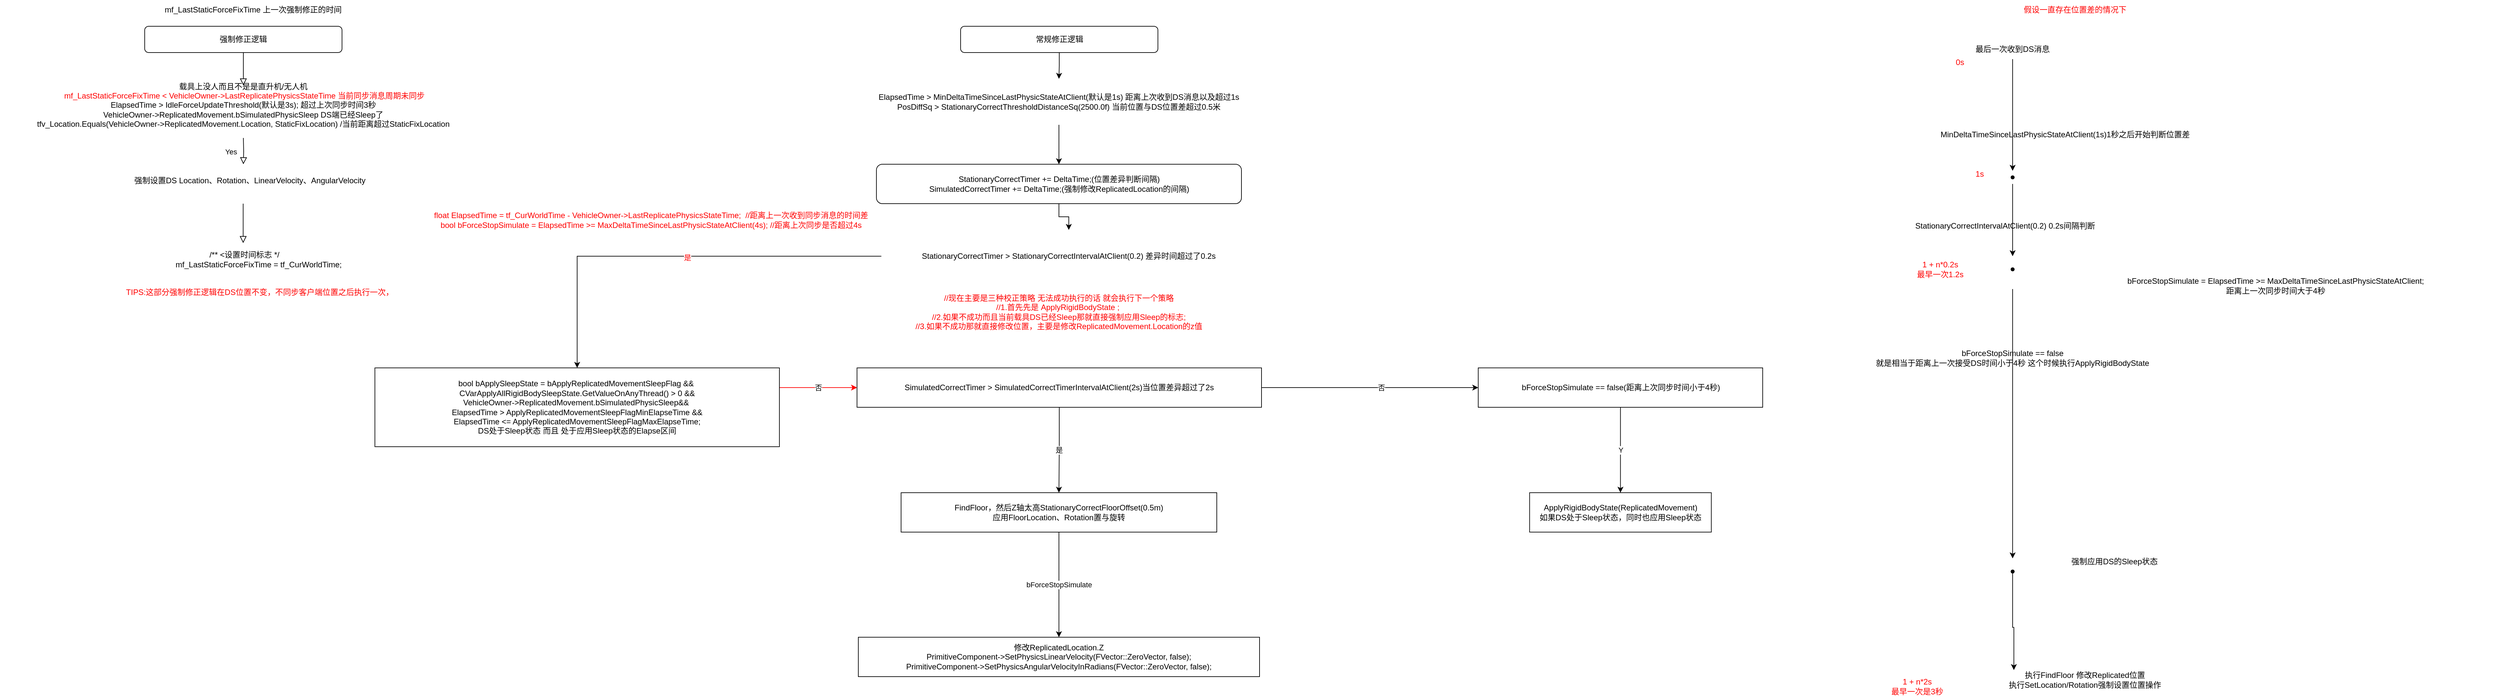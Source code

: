 <mxfile version="17.1.1" type="github">
  <diagram id="C5RBs43oDa-KdzZeNtuy" name="Page-1">
    <mxGraphModel dx="2858" dy="1089" grid="1" gridSize="10" guides="1" tooltips="1" connect="1" arrows="1" fold="1" page="1" pageScale="1" pageWidth="827" pageHeight="1169" math="0" shadow="0">
      <root>
        <mxCell id="WIyWlLk6GJQsqaUBKTNV-0" />
        <mxCell id="WIyWlLk6GJQsqaUBKTNV-1" parent="WIyWlLk6GJQsqaUBKTNV-0" />
        <mxCell id="WIyWlLk6GJQsqaUBKTNV-2" value="" style="rounded=0;html=1;jettySize=auto;orthogonalLoop=1;fontSize=11;endArrow=block;endFill=0;endSize=8;strokeWidth=1;shadow=0;labelBackgroundColor=none;edgeStyle=orthogonalEdgeStyle;" parent="WIyWlLk6GJQsqaUBKTNV-1" source="WIyWlLk6GJQsqaUBKTNV-3" edge="1">
          <mxGeometry relative="1" as="geometry">
            <mxPoint x="220" y="170" as="targetPoint" />
          </mxGeometry>
        </mxCell>
        <mxCell id="WIyWlLk6GJQsqaUBKTNV-3" value="强制修正逻辑" style="rounded=1;whiteSpace=wrap;html=1;fontSize=12;glass=0;strokeWidth=1;shadow=0;" parent="WIyWlLk6GJQsqaUBKTNV-1" vertex="1">
          <mxGeometry x="70" y="80" width="300" height="40" as="geometry" />
        </mxCell>
        <mxCell id="WIyWlLk6GJQsqaUBKTNV-4" value="Yes" style="rounded=0;html=1;jettySize=auto;orthogonalLoop=1;fontSize=11;endArrow=block;endFill=0;endSize=8;strokeWidth=1;shadow=0;labelBackgroundColor=none;edgeStyle=orthogonalEdgeStyle;" parent="WIyWlLk6GJQsqaUBKTNV-1" edge="1">
          <mxGeometry y="20" relative="1" as="geometry">
            <mxPoint as="offset" />
            <mxPoint x="220" y="250" as="sourcePoint" />
            <mxPoint x="220" y="290" as="targetPoint" />
          </mxGeometry>
        </mxCell>
        <mxCell id="WIyWlLk6GJQsqaUBKTNV-8" value="" style="rounded=0;html=1;jettySize=auto;orthogonalLoop=1;fontSize=11;endArrow=block;endFill=0;endSize=8;strokeWidth=1;shadow=0;labelBackgroundColor=none;edgeStyle=orthogonalEdgeStyle;" parent="WIyWlLk6GJQsqaUBKTNV-1" edge="1">
          <mxGeometry x="0.333" y="20" relative="1" as="geometry">
            <mxPoint as="offset" />
            <mxPoint x="219.71" y="350" as="sourcePoint" />
            <mxPoint x="219.71" y="410" as="targetPoint" />
          </mxGeometry>
        </mxCell>
        <mxCell id="9Tid-Hz9NfJKpIZ19I31-0" value="&lt;span&gt; &lt;/span&gt;&lt;font color=&quot;#ff0000&quot;&gt;float ElapsedTime = tf_CurWorldTime - VehicleOwner-&amp;gt;LastReplicatePhysicsStateTime;&amp;nbsp; //距离上一次收到同步消息的时间差&lt;br&gt;&lt;span&gt; &lt;/span&gt;bool bForceStopSimulate = ElapsedTime &amp;gt;= MaxDeltaTimeSinceLastPhysicStateAtClient(4s); //距离上次同步是否超过4s&lt;/font&gt;" style="text;html=1;strokeColor=none;fillColor=none;align=center;verticalAlign=middle;whiteSpace=wrap;rounded=0;" parent="WIyWlLk6GJQsqaUBKTNV-1" vertex="1">
          <mxGeometry x="370" y="360" width="940" height="30" as="geometry" />
        </mxCell>
        <mxCell id="9Tid-Hz9NfJKpIZ19I31-1" value="mf_LastStaticForceFixTime 上一次强制修正的时间" style="text;html=1;strokeColor=none;fillColor=none;align=center;verticalAlign=middle;whiteSpace=wrap;rounded=0;" parent="WIyWlLk6GJQsqaUBKTNV-1" vertex="1">
          <mxGeometry x="40" y="40" width="390" height="30" as="geometry" />
        </mxCell>
        <mxCell id="9Tid-Hz9NfJKpIZ19I31-2" value="载具上没人而且不是是直升机/无人机&lt;br&gt;&lt;font color=&quot;#ff0000&quot;&gt;&amp;nbsp;mf_LastStaticForceFixTime &amp;lt; VehicleOwner-&amp;gt;LastReplicatePhysicsStateTime 当前同步消息周期未同步&lt;/font&gt;&lt;br&gt;ElapsedTime &amp;gt; IdleForceUpdateThreshold(默认是3s); 超过上次同步时间3秒&lt;br&gt;VehicleOwner-&amp;gt;ReplicatedMovement.bSimulatedPhysicSleep DS端已经Sleep了&lt;br&gt;tfv_Location.Equals(VehicleOwner-&amp;gt;ReplicatedMovement.Location, StaticFixLocation) /当前距离超过StaticFixLocation" style="text;html=1;strokeColor=none;fillColor=none;align=center;verticalAlign=middle;whiteSpace=wrap;rounded=0;" parent="WIyWlLk6GJQsqaUBKTNV-1" vertex="1">
          <mxGeometry x="-150" y="160" width="740" height="80" as="geometry" />
        </mxCell>
        <mxCell id="9Tid-Hz9NfJKpIZ19I31-4" value="强制设置DS Location、Rotation、LinearVelocity、AngularVelocity" style="text;html=1;strokeColor=none;fillColor=none;align=center;verticalAlign=middle;whiteSpace=wrap;rounded=0;" parent="WIyWlLk6GJQsqaUBKTNV-1" vertex="1">
          <mxGeometry x="10" y="300" width="440" height="30" as="geometry" />
        </mxCell>
        <mxCell id="9Tid-Hz9NfJKpIZ19I31-5" value="&lt;div&gt;&amp;nbsp; &amp;nbsp; &amp;nbsp; &amp;nbsp;/**&lt;span&gt; &lt;/span&gt;&amp;lt;设置时间标志 */&lt;/div&gt;&lt;div&gt;&amp;nbsp; &amp;nbsp; &amp;nbsp; &amp;nbsp; &amp;nbsp; &amp;nbsp; &amp;nbsp; &amp;nbsp; &amp;nbsp; &amp;nbsp; mf_LastStaticForceFixTime = tf_CurWorldTime;&lt;/div&gt;" style="text;html=1;strokeColor=none;fillColor=none;align=center;verticalAlign=middle;whiteSpace=wrap;rounded=0;" parent="WIyWlLk6GJQsqaUBKTNV-1" vertex="1">
          <mxGeometry y="420" width="420" height="30" as="geometry" />
        </mxCell>
        <mxCell id="9Tid-Hz9NfJKpIZ19I31-6" value="&lt;font color=&quot;#ff0000&quot;&gt;TIPS:这部分强制修正逻辑在DS位置不变，不同步客户端位置之后执行一次，&lt;/font&gt;" style="text;html=1;strokeColor=none;fillColor=none;align=center;verticalAlign=middle;whiteSpace=wrap;rounded=0;" parent="WIyWlLk6GJQsqaUBKTNV-1" vertex="1">
          <mxGeometry x="-40" y="470" width="570" height="30" as="geometry" />
        </mxCell>
        <mxCell id="vx1GTUyJyXZeUmgupxp1-21" style="edgeStyle=orthogonalEdgeStyle;rounded=0;orthogonalLoop=1;jettySize=auto;html=1;" edge="1" parent="WIyWlLk6GJQsqaUBKTNV-1" source="vx1GTUyJyXZeUmgupxp1-0" target="vx1GTUyJyXZeUmgupxp1-6">
          <mxGeometry relative="1" as="geometry" />
        </mxCell>
        <mxCell id="vx1GTUyJyXZeUmgupxp1-0" value="ElapsedTime &amp;gt; MinDeltaTimeSinceLastPhysicStateAtClient(默认是1s) 距离上次收到DS消息以及超过1s&lt;br&gt;PosDiffSq &amp;gt; StationaryCorrectThresholdDistanceSq(2500.0f) 当前位置与DS位置差超过0.5米" style="text;html=1;strokeColor=none;fillColor=none;align=center;verticalAlign=middle;whiteSpace=wrap;rounded=0;" vertex="1" parent="WIyWlLk6GJQsqaUBKTNV-1">
          <mxGeometry x="1160" y="160" width="600" height="70" as="geometry" />
        </mxCell>
        <mxCell id="vx1GTUyJyXZeUmgupxp1-23" style="edgeStyle=orthogonalEdgeStyle;rounded=0;orthogonalLoop=1;jettySize=auto;html=1;" edge="1" parent="WIyWlLk6GJQsqaUBKTNV-1" source="vx1GTUyJyXZeUmgupxp1-1" target="vx1GTUyJyXZeUmgupxp1-0">
          <mxGeometry relative="1" as="geometry" />
        </mxCell>
        <mxCell id="vx1GTUyJyXZeUmgupxp1-1" value="常规修正逻辑" style="rounded=1;whiteSpace=wrap;html=1;fontSize=12;glass=0;strokeWidth=1;shadow=0;" vertex="1" parent="WIyWlLk6GJQsqaUBKTNV-1">
          <mxGeometry x="1310.5" y="80" width="300" height="40" as="geometry" />
        </mxCell>
        <mxCell id="vx1GTUyJyXZeUmgupxp1-49" style="edgeStyle=orthogonalEdgeStyle;rounded=0;orthogonalLoop=1;jettySize=auto;html=1;exitX=0;exitY=0.5;exitDx=0;exitDy=0;entryX=0.5;entryY=0;entryDx=0;entryDy=0;fontColor=#000000;" edge="1" parent="WIyWlLk6GJQsqaUBKTNV-1" source="vx1GTUyJyXZeUmgupxp1-4" target="vx1GTUyJyXZeUmgupxp1-48">
          <mxGeometry relative="1" as="geometry" />
        </mxCell>
        <mxCell id="vx1GTUyJyXZeUmgupxp1-50" value="是" style="edgeLabel;html=1;align=center;verticalAlign=middle;resizable=0;points=[];fontColor=#FF0000;" vertex="1" connectable="0" parent="vx1GTUyJyXZeUmgupxp1-49">
          <mxGeometry x="-0.064" y="2" relative="1" as="geometry">
            <mxPoint x="1" as="offset" />
          </mxGeometry>
        </mxCell>
        <mxCell id="vx1GTUyJyXZeUmgupxp1-4" value="StationaryCorrectTimer &amp;gt; StationaryCorrectIntervalAtClient(0.2) 差异时间超过了0.2s" style="text;html=1;strokeColor=none;fillColor=none;align=center;verticalAlign=middle;whiteSpace=wrap;rounded=0;" vertex="1" parent="WIyWlLk6GJQsqaUBKTNV-1">
          <mxGeometry x="1190" y="390" width="570" height="80" as="geometry" />
        </mxCell>
        <mxCell id="vx1GTUyJyXZeUmgupxp1-22" style="edgeStyle=orthogonalEdgeStyle;rounded=0;orthogonalLoop=1;jettySize=auto;html=1;exitX=0.5;exitY=1;exitDx=0;exitDy=0;" edge="1" parent="WIyWlLk6GJQsqaUBKTNV-1" source="vx1GTUyJyXZeUmgupxp1-6" target="vx1GTUyJyXZeUmgupxp1-4">
          <mxGeometry relative="1" as="geometry" />
        </mxCell>
        <mxCell id="vx1GTUyJyXZeUmgupxp1-6" value="&lt;div&gt;&lt;span&gt;		&lt;/span&gt;StationaryCorrectTimer += DeltaTime;(位置差异判断间隔)&lt;/div&gt;&lt;div&gt;&lt;span&gt;				&lt;/span&gt;SimulatedCorrectTimer += DeltaTime;(强制修改ReplicatedLocation的间隔)&lt;/div&gt;" style="rounded=1;whiteSpace=wrap;html=1;" vertex="1" parent="WIyWlLk6GJQsqaUBKTNV-1">
          <mxGeometry x="1182.5" y="290" width="555" height="60" as="geometry" />
        </mxCell>
        <mxCell id="vx1GTUyJyXZeUmgupxp1-11" value="是" style="edgeStyle=orthogonalEdgeStyle;rounded=0;orthogonalLoop=1;jettySize=auto;html=1;" edge="1" parent="WIyWlLk6GJQsqaUBKTNV-1" source="vx1GTUyJyXZeUmgupxp1-7" target="vx1GTUyJyXZeUmgupxp1-10">
          <mxGeometry relative="1" as="geometry" />
        </mxCell>
        <mxCell id="vx1GTUyJyXZeUmgupxp1-17" value="" style="edgeStyle=orthogonalEdgeStyle;rounded=0;orthogonalLoop=1;jettySize=auto;html=1;" edge="1" parent="WIyWlLk6GJQsqaUBKTNV-1" source="vx1GTUyJyXZeUmgupxp1-7" target="vx1GTUyJyXZeUmgupxp1-16">
          <mxGeometry relative="1" as="geometry" />
        </mxCell>
        <mxCell id="vx1GTUyJyXZeUmgupxp1-18" value="否" style="edgeLabel;html=1;align=center;verticalAlign=middle;resizable=0;points=[];" vertex="1" connectable="0" parent="vx1GTUyJyXZeUmgupxp1-17">
          <mxGeometry x="0.118" y="-3" relative="1" as="geometry">
            <mxPoint x="-2" y="-3" as="offset" />
          </mxGeometry>
        </mxCell>
        <mxCell id="vx1GTUyJyXZeUmgupxp1-7" value="SimulatedCorrectTimer &amp;gt; SimulatedCorrectTimerIntervalAtClient(2s)当位置差异超过了2s" style="whiteSpace=wrap;html=1;" vertex="1" parent="WIyWlLk6GJQsqaUBKTNV-1">
          <mxGeometry x="1153" y="600" width="615" height="60" as="geometry" />
        </mxCell>
        <mxCell id="vx1GTUyJyXZeUmgupxp1-15" value="bForceStopSimulate" style="edgeStyle=orthogonalEdgeStyle;rounded=0;orthogonalLoop=1;jettySize=auto;html=1;" edge="1" parent="WIyWlLk6GJQsqaUBKTNV-1" source="vx1GTUyJyXZeUmgupxp1-10" target="vx1GTUyJyXZeUmgupxp1-14">
          <mxGeometry relative="1" as="geometry" />
        </mxCell>
        <mxCell id="vx1GTUyJyXZeUmgupxp1-10" value="FindFloor，然后Z轴太高StationaryCorrectFloorOffset(0.5m)&lt;br&gt;应用FloorLocation、Rotation置与旋转&lt;br&gt;" style="whiteSpace=wrap;html=1;" vertex="1" parent="WIyWlLk6GJQsqaUBKTNV-1">
          <mxGeometry x="1220" y="790" width="480" height="60" as="geometry" />
        </mxCell>
        <mxCell id="vx1GTUyJyXZeUmgupxp1-14" value="修改ReplicatedLocation.Z&lt;br&gt;&lt;div&gt;&lt;span&gt;								&lt;/span&gt;PrimitiveComponent-&amp;gt;SetPhysicsLinearVelocity(FVector::ZeroVector, false);&lt;/div&gt;&lt;div&gt;&lt;span&gt;								&lt;/span&gt;PrimitiveComponent-&amp;gt;SetPhysicsAngularVelocityInRadians(FVector::ZeroVector, false);&lt;/div&gt;" style="whiteSpace=wrap;html=1;" vertex="1" parent="WIyWlLk6GJQsqaUBKTNV-1">
          <mxGeometry x="1155" y="1010" width="610" height="60" as="geometry" />
        </mxCell>
        <mxCell id="vx1GTUyJyXZeUmgupxp1-20" value="Y" style="edgeStyle=orthogonalEdgeStyle;rounded=0;orthogonalLoop=1;jettySize=auto;html=1;" edge="1" parent="WIyWlLk6GJQsqaUBKTNV-1" source="vx1GTUyJyXZeUmgupxp1-16" target="vx1GTUyJyXZeUmgupxp1-19">
          <mxGeometry relative="1" as="geometry" />
        </mxCell>
        <mxCell id="vx1GTUyJyXZeUmgupxp1-16" value="bForceStopSimulate == false(距离上次同步时间小于4秒)" style="whiteSpace=wrap;html=1;" vertex="1" parent="WIyWlLk6GJQsqaUBKTNV-1">
          <mxGeometry x="2097.5" y="600" width="432.5" height="60" as="geometry" />
        </mxCell>
        <mxCell id="vx1GTUyJyXZeUmgupxp1-19" value="ApplyRigidBodyState(ReplicatedMovement)&lt;br&gt;如果DS处于Sleep状态，同时也应用Sleep状态" style="whiteSpace=wrap;html=1;" vertex="1" parent="WIyWlLk6GJQsqaUBKTNV-1">
          <mxGeometry x="2175.63" y="790" width="276.25" height="60" as="geometry" />
        </mxCell>
        <mxCell id="vx1GTUyJyXZeUmgupxp1-26" style="edgeStyle=orthogonalEdgeStyle;rounded=0;orthogonalLoop=1;jettySize=auto;html=1;fontColor=#000000;" edge="1" parent="WIyWlLk6GJQsqaUBKTNV-1" source="vx1GTUyJyXZeUmgupxp1-25">
          <mxGeometry relative="1" as="geometry">
            <mxPoint x="2910" y="300" as="targetPoint" />
          </mxGeometry>
        </mxCell>
        <mxCell id="vx1GTUyJyXZeUmgupxp1-25" value="&lt;font color=&quot;#000000&quot;&gt;最后一次收到DS消息&lt;/font&gt;" style="text;html=1;strokeColor=none;fillColor=none;align=center;verticalAlign=middle;whiteSpace=wrap;rounded=0;fontColor=#FF0000;" vertex="1" parent="WIyWlLk6GJQsqaUBKTNV-1">
          <mxGeometry x="2810" y="100" width="200" height="30" as="geometry" />
        </mxCell>
        <mxCell id="vx1GTUyJyXZeUmgupxp1-27" value="MinDeltaTimeSinceLastPhysicStateAtClient(1s)1秒之后开始判断位置差" style="text;html=1;strokeColor=none;fillColor=none;align=center;verticalAlign=middle;whiteSpace=wrap;rounded=0;fontColor=#000000;" vertex="1" parent="WIyWlLk6GJQsqaUBKTNV-1">
          <mxGeometry x="2630" y="230" width="720" height="30" as="geometry" />
        </mxCell>
        <mxCell id="vx1GTUyJyXZeUmgupxp1-28" value="&lt;font color=&quot;#ff0000&quot;&gt;假设一直存在位置差的情况下&lt;/font&gt;" style="text;html=1;strokeColor=none;fillColor=none;align=center;verticalAlign=middle;whiteSpace=wrap;rounded=0;fontColor=#000000;" vertex="1" parent="WIyWlLk6GJQsqaUBKTNV-1">
          <mxGeometry x="2780" y="40" width="450" height="30" as="geometry" />
        </mxCell>
        <mxCell id="vx1GTUyJyXZeUmgupxp1-29" value="1s" style="text;html=1;strokeColor=none;fillColor=none;align=center;verticalAlign=middle;whiteSpace=wrap;rounded=0;fontColor=#FF0000;" vertex="1" parent="WIyWlLk6GJQsqaUBKTNV-1">
          <mxGeometry x="2830" y="290" width="60" height="30" as="geometry" />
        </mxCell>
        <mxCell id="vx1GTUyJyXZeUmgupxp1-32" style="edgeStyle=orthogonalEdgeStyle;rounded=0;orthogonalLoop=1;jettySize=auto;html=1;fontColor=#FF0000;" edge="1" parent="WIyWlLk6GJQsqaUBKTNV-1">
          <mxGeometry relative="1" as="geometry">
            <mxPoint x="2910" y="430" as="targetPoint" />
            <mxPoint x="2910" y="320" as="sourcePoint" />
            <Array as="points">
              <mxPoint x="2910" y="410" />
              <mxPoint x="2910" y="410" />
            </Array>
          </mxGeometry>
        </mxCell>
        <mxCell id="vx1GTUyJyXZeUmgupxp1-30" value="" style="shape=waypoint;sketch=0;fillStyle=solid;size=6;pointerEvents=1;points=[];fillColor=none;resizable=0;rotatable=0;perimeter=centerPerimeter;snapToPoint=1;fontColor=#FF0000;" vertex="1" parent="WIyWlLk6GJQsqaUBKTNV-1">
          <mxGeometry x="2890" y="290" width="40" height="40" as="geometry" />
        </mxCell>
        <mxCell id="vx1GTUyJyXZeUmgupxp1-33" value="&lt;font color=&quot;#000000&quot;&gt;StationaryCorrectIntervalAtClient(0.2) 0.2s间隔判断&lt;/font&gt;" style="text;whiteSpace=wrap;html=1;fontColor=#FF0000;" vertex="1" parent="WIyWlLk6GJQsqaUBKTNV-1">
          <mxGeometry x="2760" y="370" width="350" height="30" as="geometry" />
        </mxCell>
        <mxCell id="vx1GTUyJyXZeUmgupxp1-40" style="edgeStyle=orthogonalEdgeStyle;rounded=0;orthogonalLoop=1;jettySize=auto;html=1;fontColor=#000000;" edge="1" parent="WIyWlLk6GJQsqaUBKTNV-1">
          <mxGeometry relative="1" as="geometry">
            <mxPoint x="2910" y="890" as="targetPoint" />
            <mxPoint x="2910" y="480" as="sourcePoint" />
            <Array as="points">
              <mxPoint x="2910" y="590" />
              <mxPoint x="2910" y="590" />
            </Array>
          </mxGeometry>
        </mxCell>
        <mxCell id="vx1GTUyJyXZeUmgupxp1-36" value="" style="shape=waypoint;sketch=0;fillStyle=solid;size=6;pointerEvents=1;points=[];fillColor=none;resizable=0;rotatable=0;perimeter=centerPerimeter;snapToPoint=1;fontColor=#FF0000;" vertex="1" parent="WIyWlLk6GJQsqaUBKTNV-1">
          <mxGeometry x="2890" y="430" width="40" height="40" as="geometry" />
        </mxCell>
        <mxCell id="vx1GTUyJyXZeUmgupxp1-37" value="1 + n*0.2s&lt;br&gt;最早一次1.2s" style="text;html=1;strokeColor=none;fillColor=none;align=center;verticalAlign=middle;whiteSpace=wrap;rounded=0;fontColor=#FF0000;" vertex="1" parent="WIyWlLk6GJQsqaUBKTNV-1">
          <mxGeometry x="2730" y="425" width="140" height="50" as="geometry" />
        </mxCell>
        <mxCell id="vx1GTUyJyXZeUmgupxp1-38" value="bForceStopSimulate = ElapsedTime &amp;gt;= MaxDeltaTimeSinceLastPhysicStateAtClient;&lt;br&gt;距离上一次同步时间大于4秒" style="text;html=1;strokeColor=none;fillColor=none;align=center;verticalAlign=middle;whiteSpace=wrap;rounded=0;fontColor=#000000;" vertex="1" parent="WIyWlLk6GJQsqaUBKTNV-1">
          <mxGeometry x="2970" y="460" width="680" height="30" as="geometry" />
        </mxCell>
        <mxCell id="vx1GTUyJyXZeUmgupxp1-41" value="1 + n*2s&lt;br&gt;最早一次是3秒" style="text;html=1;strokeColor=none;fillColor=none;align=center;verticalAlign=middle;whiteSpace=wrap;rounded=0;fontColor=#FF0000;" vertex="1" parent="WIyWlLk6GJQsqaUBKTNV-1">
          <mxGeometry x="2700" y="1070" width="130" height="30" as="geometry" />
        </mxCell>
        <mxCell id="vx1GTUyJyXZeUmgupxp1-42" value="bForceStopSimulate == false &lt;br&gt;就是相当于距离上一次接受DS时间小于4秒 这个时候执行ApplyRigidBodyState" style="text;html=1;strokeColor=none;fillColor=none;align=center;verticalAlign=middle;whiteSpace=wrap;rounded=0;fontColor=#000000;" vertex="1" parent="WIyWlLk6GJQsqaUBKTNV-1">
          <mxGeometry x="2695" y="570" width="430" height="30" as="geometry" />
        </mxCell>
        <mxCell id="vx1GTUyJyXZeUmgupxp1-43" value="执行FindFloor 修改Replicated位置&lt;br&gt;执行SetLocation/Rotation强制设置位置操作" style="text;html=1;strokeColor=none;fillColor=none;align=center;verticalAlign=middle;whiteSpace=wrap;rounded=0;fontColor=#000000;" vertex="1" parent="WIyWlLk6GJQsqaUBKTNV-1">
          <mxGeometry x="2850" y="1060" width="340" height="30" as="geometry" />
        </mxCell>
        <mxCell id="vx1GTUyJyXZeUmgupxp1-44" value="0s" style="text;html=1;strokeColor=none;fillColor=none;align=center;verticalAlign=middle;whiteSpace=wrap;rounded=0;fontColor=#FF0000;" vertex="1" parent="WIyWlLk6GJQsqaUBKTNV-1">
          <mxGeometry x="2800" y="120" width="60" height="30" as="geometry" />
        </mxCell>
        <mxCell id="vx1GTUyJyXZeUmgupxp1-46" style="edgeStyle=orthogonalEdgeStyle;rounded=0;orthogonalLoop=1;jettySize=auto;html=1;entryX=0.182;entryY=0;entryDx=0;entryDy=0;entryPerimeter=0;fontColor=#000000;" edge="1" parent="WIyWlLk6GJQsqaUBKTNV-1" source="vx1GTUyJyXZeUmgupxp1-45" target="vx1GTUyJyXZeUmgupxp1-43">
          <mxGeometry relative="1" as="geometry" />
        </mxCell>
        <mxCell id="vx1GTUyJyXZeUmgupxp1-45" value="" style="shape=waypoint;sketch=0;fillStyle=solid;size=6;pointerEvents=1;points=[];fillColor=none;resizable=0;rotatable=0;perimeter=centerPerimeter;snapToPoint=1;fontColor=#FF0000;" vertex="1" parent="WIyWlLk6GJQsqaUBKTNV-1">
          <mxGeometry x="2890" y="890" width="40" height="40" as="geometry" />
        </mxCell>
        <mxCell id="vx1GTUyJyXZeUmgupxp1-47" value="强制应用DS的Sleep状态" style="text;html=1;strokeColor=none;fillColor=none;align=center;verticalAlign=middle;whiteSpace=wrap;rounded=0;fontColor=#000000;" vertex="1" parent="WIyWlLk6GJQsqaUBKTNV-1">
          <mxGeometry x="2850" y="880" width="430" height="30" as="geometry" />
        </mxCell>
        <mxCell id="vx1GTUyJyXZeUmgupxp1-51" value="否" style="edgeStyle=orthogonalEdgeStyle;rounded=0;orthogonalLoop=1;jettySize=auto;html=1;exitX=1;exitY=0.25;exitDx=0;exitDy=0;entryX=0;entryY=0.5;entryDx=0;entryDy=0;fontColor=#000000;strokeColor=#FF0000;" edge="1" parent="WIyWlLk6GJQsqaUBKTNV-1" source="vx1GTUyJyXZeUmgupxp1-48" target="vx1GTUyJyXZeUmgupxp1-7">
          <mxGeometry relative="1" as="geometry" />
        </mxCell>
        <mxCell id="vx1GTUyJyXZeUmgupxp1-48" value="&lt;div&gt;&lt;span&gt;			&lt;/span&gt;bool bApplySleepState = bApplyReplicatedMovementSleepFlag &amp;amp;&amp;amp;&amp;nbsp;&lt;/div&gt;&lt;div&gt;&lt;span&gt;					&lt;/span&gt;CVarApplyAllRigidBodySleepState.GetValueOnAnyThread() &amp;gt; 0 &amp;amp;&amp;amp;&lt;/div&gt;&lt;div&gt;&lt;span&gt;					&lt;/span&gt; VehicleOwner-&amp;gt;ReplicatedMovement.bSimulatedPhysicSleep&amp;amp;&amp;amp;&amp;nbsp;&lt;/div&gt;&lt;div&gt;&lt;span&gt;					&lt;/span&gt;ElapsedTime &amp;gt; ApplyReplicatedMovementSleepFlagMinElapseTime &amp;amp;&amp;amp;&lt;/div&gt;&lt;div&gt;&lt;span&gt;						&lt;/span&gt;ElapsedTime &amp;lt;= ApplyReplicatedMovementSleepFlagMaxElapseTime;&lt;/div&gt;&lt;div&gt;DS处于Sleep状态 而且 处于应用Sleep状态的Elapse区间&lt;/div&gt;" style="whiteSpace=wrap;html=1;" vertex="1" parent="WIyWlLk6GJQsqaUBKTNV-1">
          <mxGeometry x="420" y="600" width="615" height="120" as="geometry" />
        </mxCell>
        <mxCell id="vx1GTUyJyXZeUmgupxp1-52" value="&lt;div&gt;&lt;span&gt;	&lt;/span&gt;//现在主要是三种校正策略 无法成功执行的话 就会执行下一个策略&lt;/div&gt;&lt;div&gt;&lt;span&gt;					&lt;/span&gt;//1.首先先是 ApplyRigidBodyState ;&amp;nbsp;&lt;/div&gt;&lt;div&gt;&lt;span&gt;					&lt;/span&gt;//2.如果不成功而且当前载具DS已经Sleep那就直接强制应用Sleep的标志;&lt;/div&gt;&lt;div&gt;&lt;span&gt;					&lt;/span&gt;//3.如果不成功那就直接修改位置，主要是修改ReplicatedMovement.Location的z值&lt;/div&gt;" style="text;html=1;strokeColor=none;fillColor=none;align=center;verticalAlign=middle;whiteSpace=wrap;rounded=0;fontColor=#FF0000;" vertex="1" parent="WIyWlLk6GJQsqaUBKTNV-1">
          <mxGeometry x="1135" y="475" width="650" height="80" as="geometry" />
        </mxCell>
      </root>
    </mxGraphModel>
  </diagram>
</mxfile>

